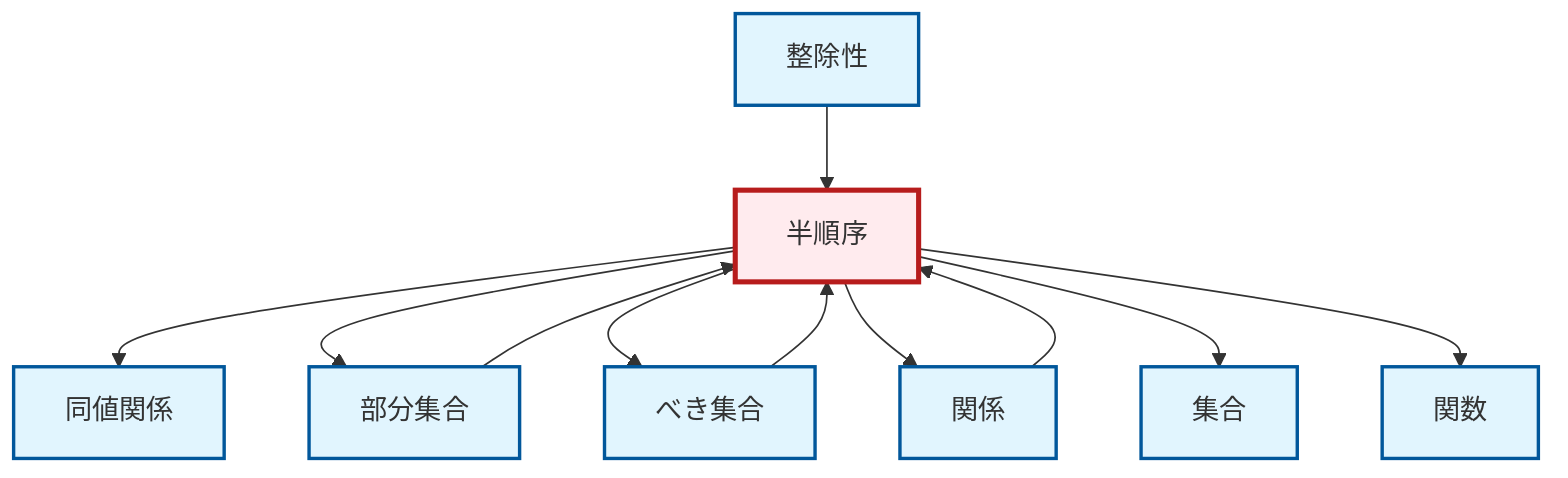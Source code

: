 graph TD
    classDef definition fill:#e1f5fe,stroke:#01579b,stroke-width:2px
    classDef theorem fill:#f3e5f5,stroke:#4a148c,stroke-width:2px
    classDef axiom fill:#fff3e0,stroke:#e65100,stroke-width:2px
    classDef example fill:#e8f5e9,stroke:#1b5e20,stroke-width:2px
    classDef current fill:#ffebee,stroke:#b71c1c,stroke-width:3px
    def-partial-order["半順序"]:::definition
    def-set["集合"]:::definition
    def-equivalence-relation["同値関係"]:::definition
    def-function["関数"]:::definition
    def-divisibility["整除性"]:::definition
    def-subset["部分集合"]:::definition
    def-power-set["べき集合"]:::definition
    def-relation["関係"]:::definition
    def-partial-order --> def-equivalence-relation
    def-partial-order --> def-subset
    def-divisibility --> def-partial-order
    def-subset --> def-partial-order
    def-partial-order --> def-power-set
    def-partial-order --> def-relation
    def-partial-order --> def-set
    def-partial-order --> def-function
    def-power-set --> def-partial-order
    def-relation --> def-partial-order
    class def-partial-order current